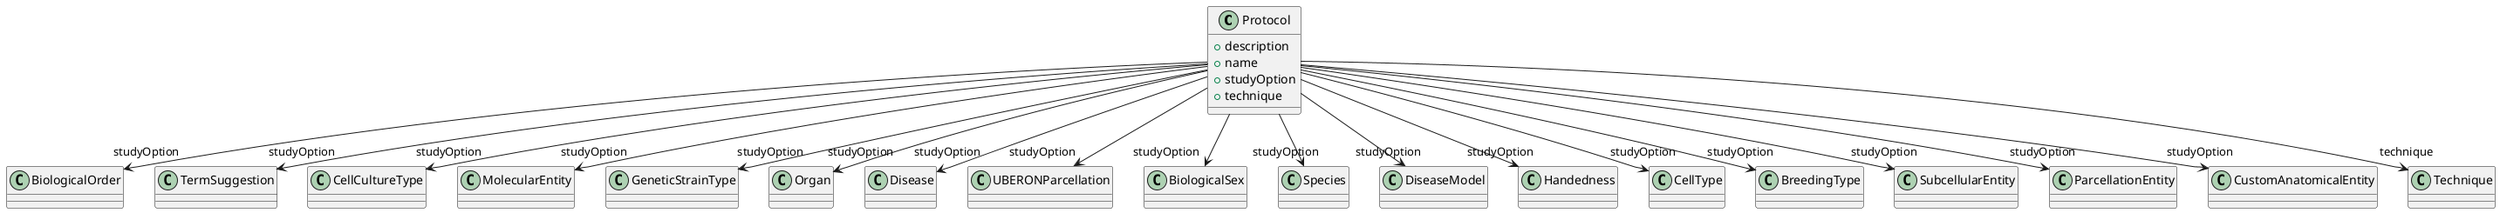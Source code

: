 @startuml
class Protocol {
+description
+name
+studyOption
+technique

}
Protocol -d-> "studyOption" BiologicalOrder
Protocol -d-> "studyOption" TermSuggestion
Protocol -d-> "studyOption" CellCultureType
Protocol -d-> "studyOption" MolecularEntity
Protocol -d-> "studyOption" GeneticStrainType
Protocol -d-> "studyOption" Organ
Protocol -d-> "studyOption" Disease
Protocol -d-> "studyOption" UBERONParcellation
Protocol -d-> "studyOption" BiologicalSex
Protocol -d-> "studyOption" Species
Protocol -d-> "studyOption" DiseaseModel
Protocol -d-> "studyOption" Handedness
Protocol -d-> "studyOption" CellType
Protocol -d-> "studyOption" BreedingType
Protocol -d-> "studyOption" SubcellularEntity
Protocol -d-> "studyOption" ParcellationEntity
Protocol -d-> "studyOption" CustomAnatomicalEntity
Protocol -d-> "technique" Technique

@enduml